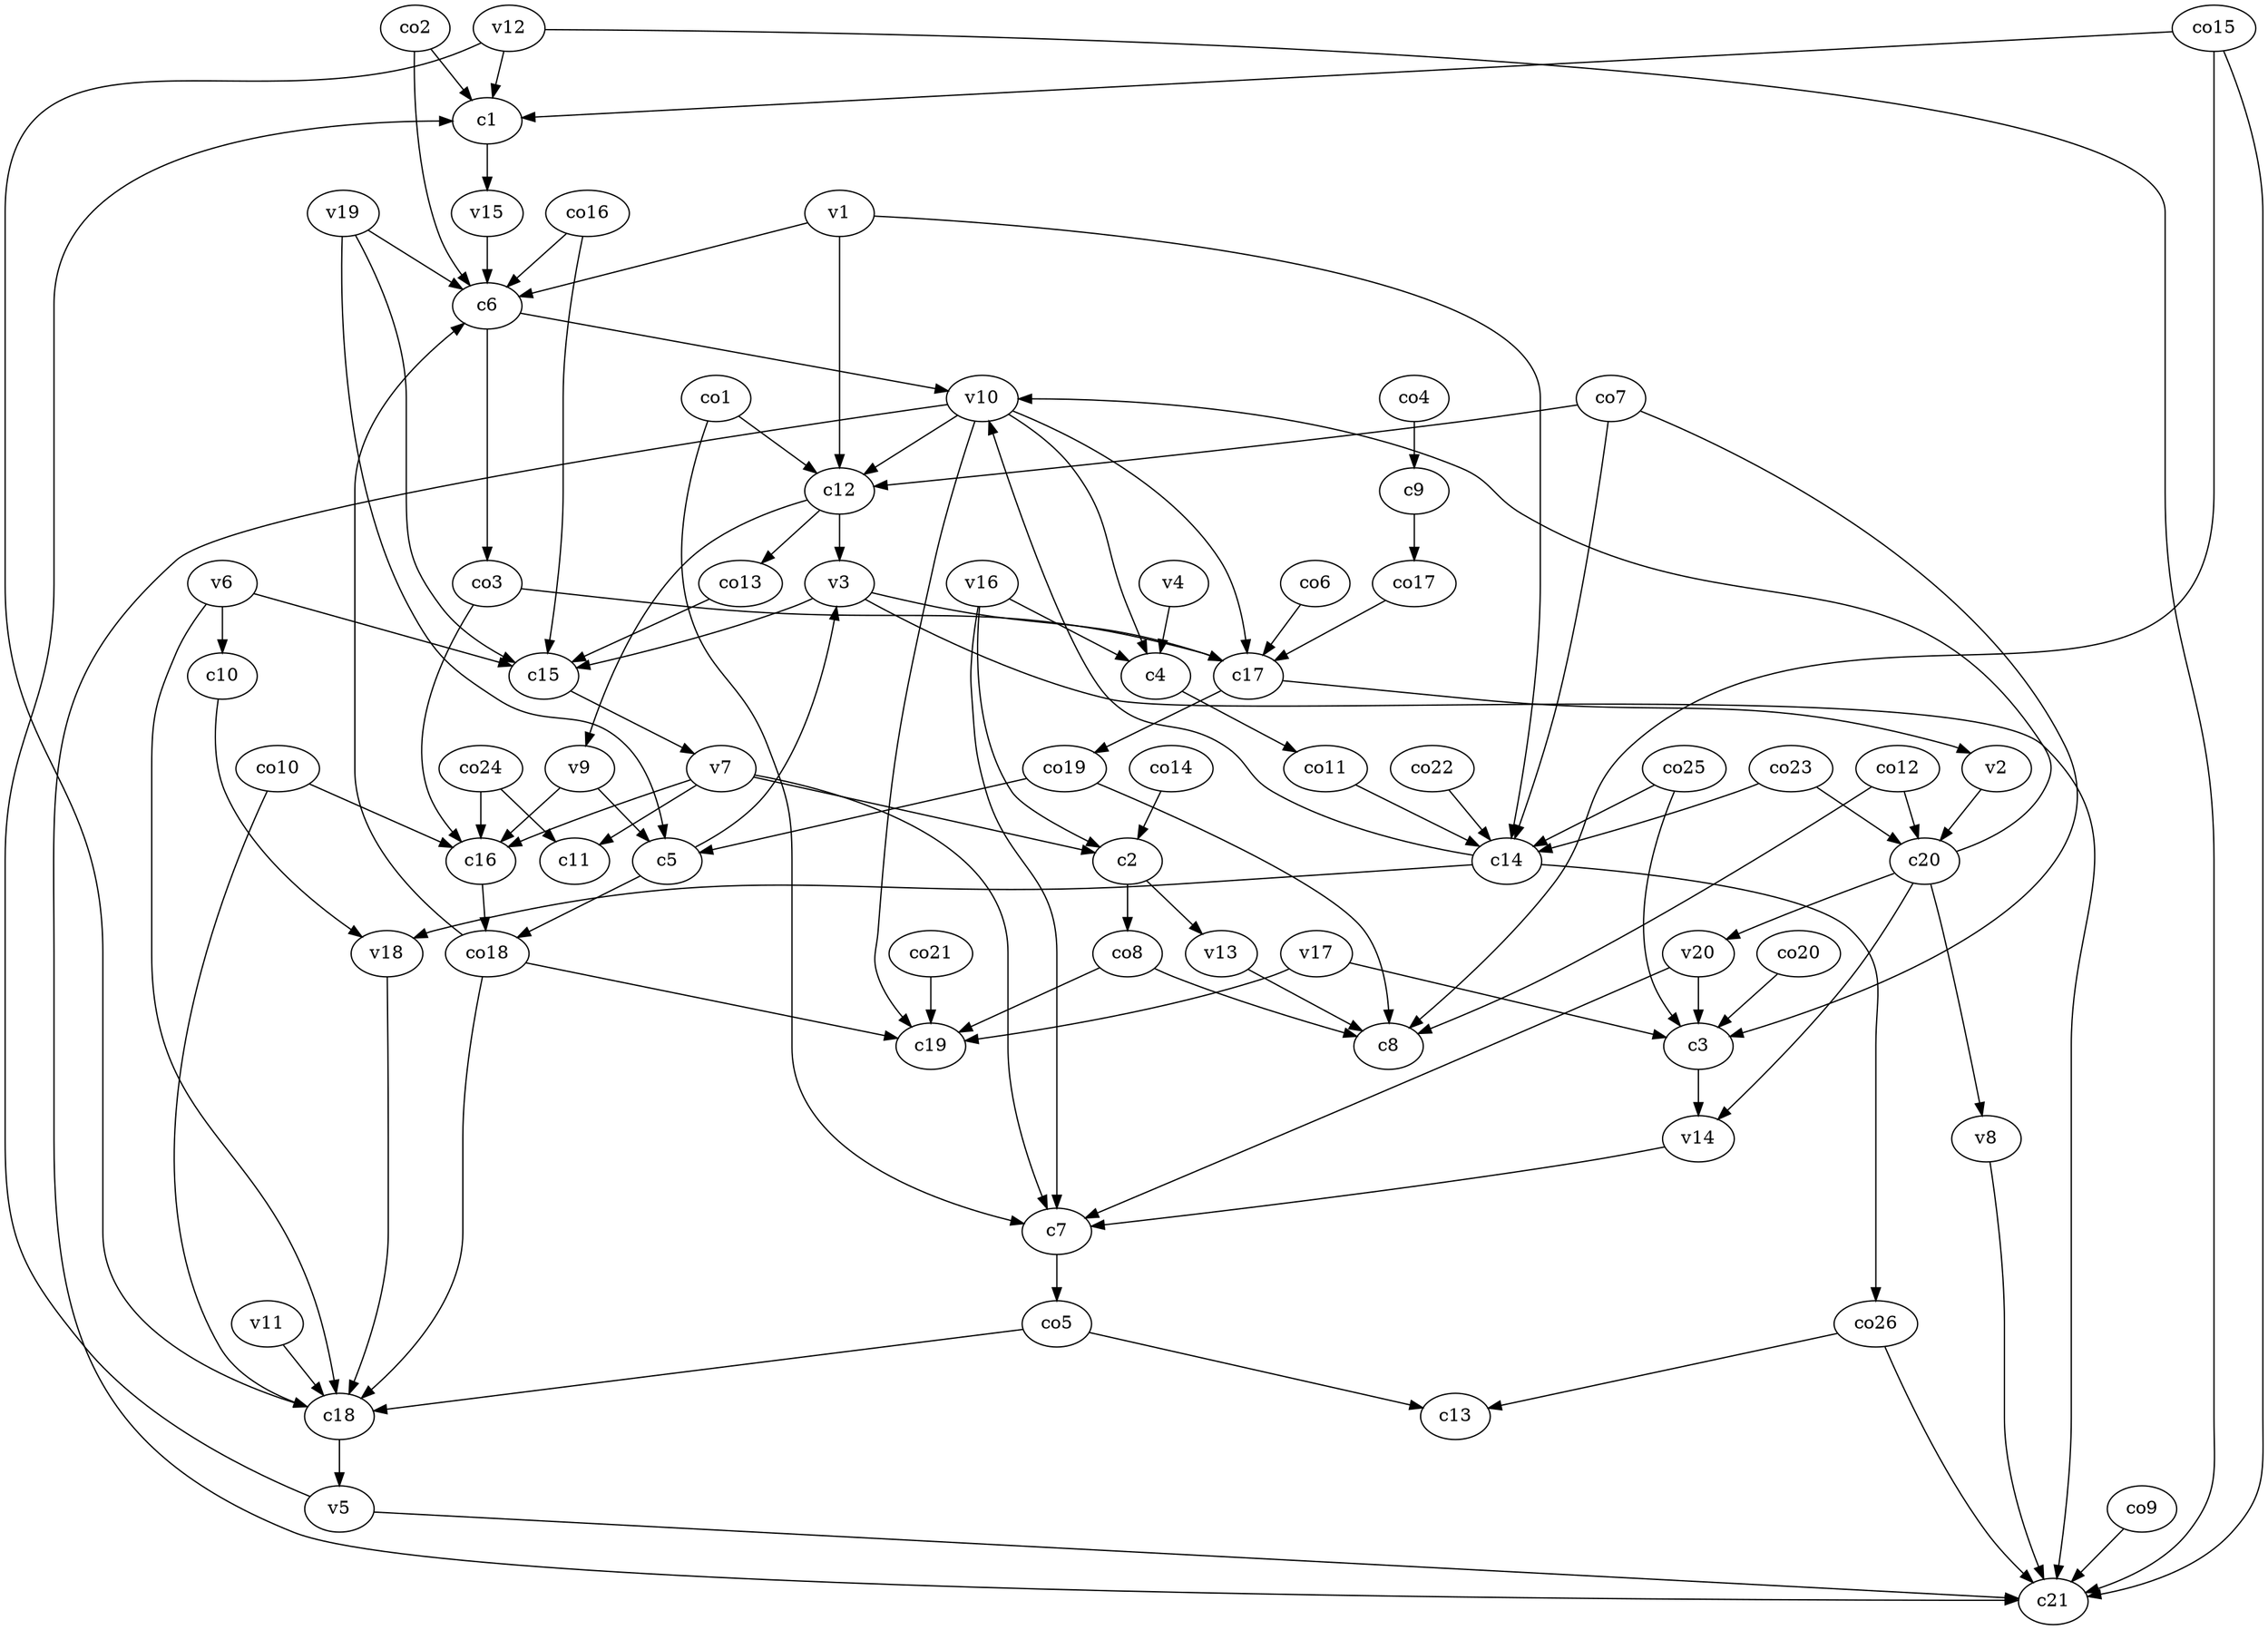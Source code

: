 strict digraph  {
c1;
c2;
c3;
c4;
c5;
c6;
c7;
c8;
c9;
c10;
c11;
c12;
c13;
c14;
c15;
c16;
c17;
c18;
c19;
c20;
c21;
v1;
v2;
v3;
v4;
v5;
v6;
v7;
v8;
v9;
v10;
v11;
v12;
v13;
v14;
v15;
v16;
v17;
v18;
v19;
v20;
co1;
co2;
co3;
co4;
co5;
co6;
co7;
co8;
co9;
co10;
co11;
co12;
co13;
co14;
co15;
co16;
co17;
co18;
co19;
co20;
co21;
co22;
co23;
co24;
co25;
co26;
c1 -> v15  [weight=1];
c2 -> v13  [weight=1];
c2 -> co8  [weight=1];
c3 -> v14  [weight=1];
c4 -> co11  [weight=1];
c5 -> v3  [weight=1];
c5 -> co18  [weight=1];
c6 -> co3  [weight=1];
c6 -> v10  [weight=1];
c7 -> co5  [weight=1];
c9 -> co17  [weight=1];
c10 -> v18  [weight=1];
c12 -> v9  [weight=1];
c12 -> co13  [weight=1];
c12 -> v3  [weight=1];
c14 -> co26  [weight=1];
c14 -> v18  [weight=1];
c14 -> v10  [weight=1];
c15 -> v7  [weight=1];
c16 -> co18  [weight=1];
c17 -> co19  [weight=1];
c17 -> v2  [weight=1];
c18 -> v5  [weight=1];
c20 -> v8  [weight=1];
c20 -> v14  [weight=1];
c20 -> v20  [weight=1];
c20 -> v10  [weight=1];
v1 -> c14  [weight=1];
v1 -> c6  [weight=1];
v1 -> c12  [weight=1];
v2 -> c20  [weight=1];
v3 -> c15  [weight=1];
v3 -> c21  [weight=1];
v3 -> c17  [weight=1];
v4 -> c4  [weight=1];
v5 -> c1  [weight=1];
v5 -> c21  [weight=1];
v6 -> c15  [weight=1];
v6 -> c18  [weight=1];
v6 -> c10  [weight=1];
v7 -> c7  [weight=1];
v7 -> c2  [weight=1];
v7 -> c11  [weight=1];
v7 -> c16  [weight=1];
v8 -> c21  [weight=1];
v9 -> c16  [weight=1];
v9 -> c5  [weight=1];
v10 -> c4  [weight=1];
v10 -> c19  [weight=1];
v10 -> c17  [weight=1];
v10 -> c12  [weight=1];
v10 -> c21  [weight=1];
v11 -> c18  [weight=1];
v12 -> c18  [weight=1];
v12 -> c21  [weight=1];
v12 -> c1  [weight=1];
v13 -> c8  [weight=1];
v14 -> c7  [weight=1];
v15 -> c6  [weight=1];
v16 -> c2  [weight=1];
v16 -> c7  [weight=1];
v16 -> c4  [weight=1];
v17 -> c3  [weight=1];
v17 -> c19  [weight=1];
v18 -> c18  [weight=1];
v19 -> c6  [weight=1];
v19 -> c5  [weight=1];
v19 -> c15  [weight=1];
v20 -> c3  [weight=1];
v20 -> c7  [weight=1];
co1 -> c7  [weight=1];
co1 -> c12  [weight=1];
co2 -> c6  [weight=1];
co2 -> c1  [weight=1];
co3 -> c16  [weight=1];
co3 -> c17  [weight=1];
co4 -> c9  [weight=1];
co5 -> c18  [weight=1];
co5 -> c13  [weight=1];
co6 -> c17  [weight=1];
co7 -> c14  [weight=1];
co7 -> c12  [weight=1];
co7 -> c3  [weight=1];
co8 -> c19  [weight=1];
co8 -> c8  [weight=1];
co9 -> c21  [weight=1];
co10 -> c18  [weight=1];
co10 -> c16  [weight=1];
co11 -> c14  [weight=1];
co12 -> c20  [weight=1];
co12 -> c8  [weight=1];
co13 -> c15  [weight=1];
co14 -> c2  [weight=1];
co15 -> c8  [weight=1];
co15 -> c1  [weight=1];
co15 -> c21  [weight=1];
co16 -> c6  [weight=1];
co16 -> c15  [weight=1];
co17 -> c17  [weight=1];
co18 -> c18  [weight=1];
co18 -> c19  [weight=1];
co18 -> c6  [weight=1];
co19 -> c5  [weight=1];
co19 -> c8  [weight=1];
co20 -> c3  [weight=1];
co21 -> c19  [weight=1];
co22 -> c14  [weight=1];
co23 -> c14  [weight=1];
co23 -> c20  [weight=1];
co24 -> c16  [weight=1];
co24 -> c11  [weight=1];
co25 -> c14  [weight=1];
co25 -> c3  [weight=1];
co26 -> c13  [weight=1];
co26 -> c21  [weight=1];
}
